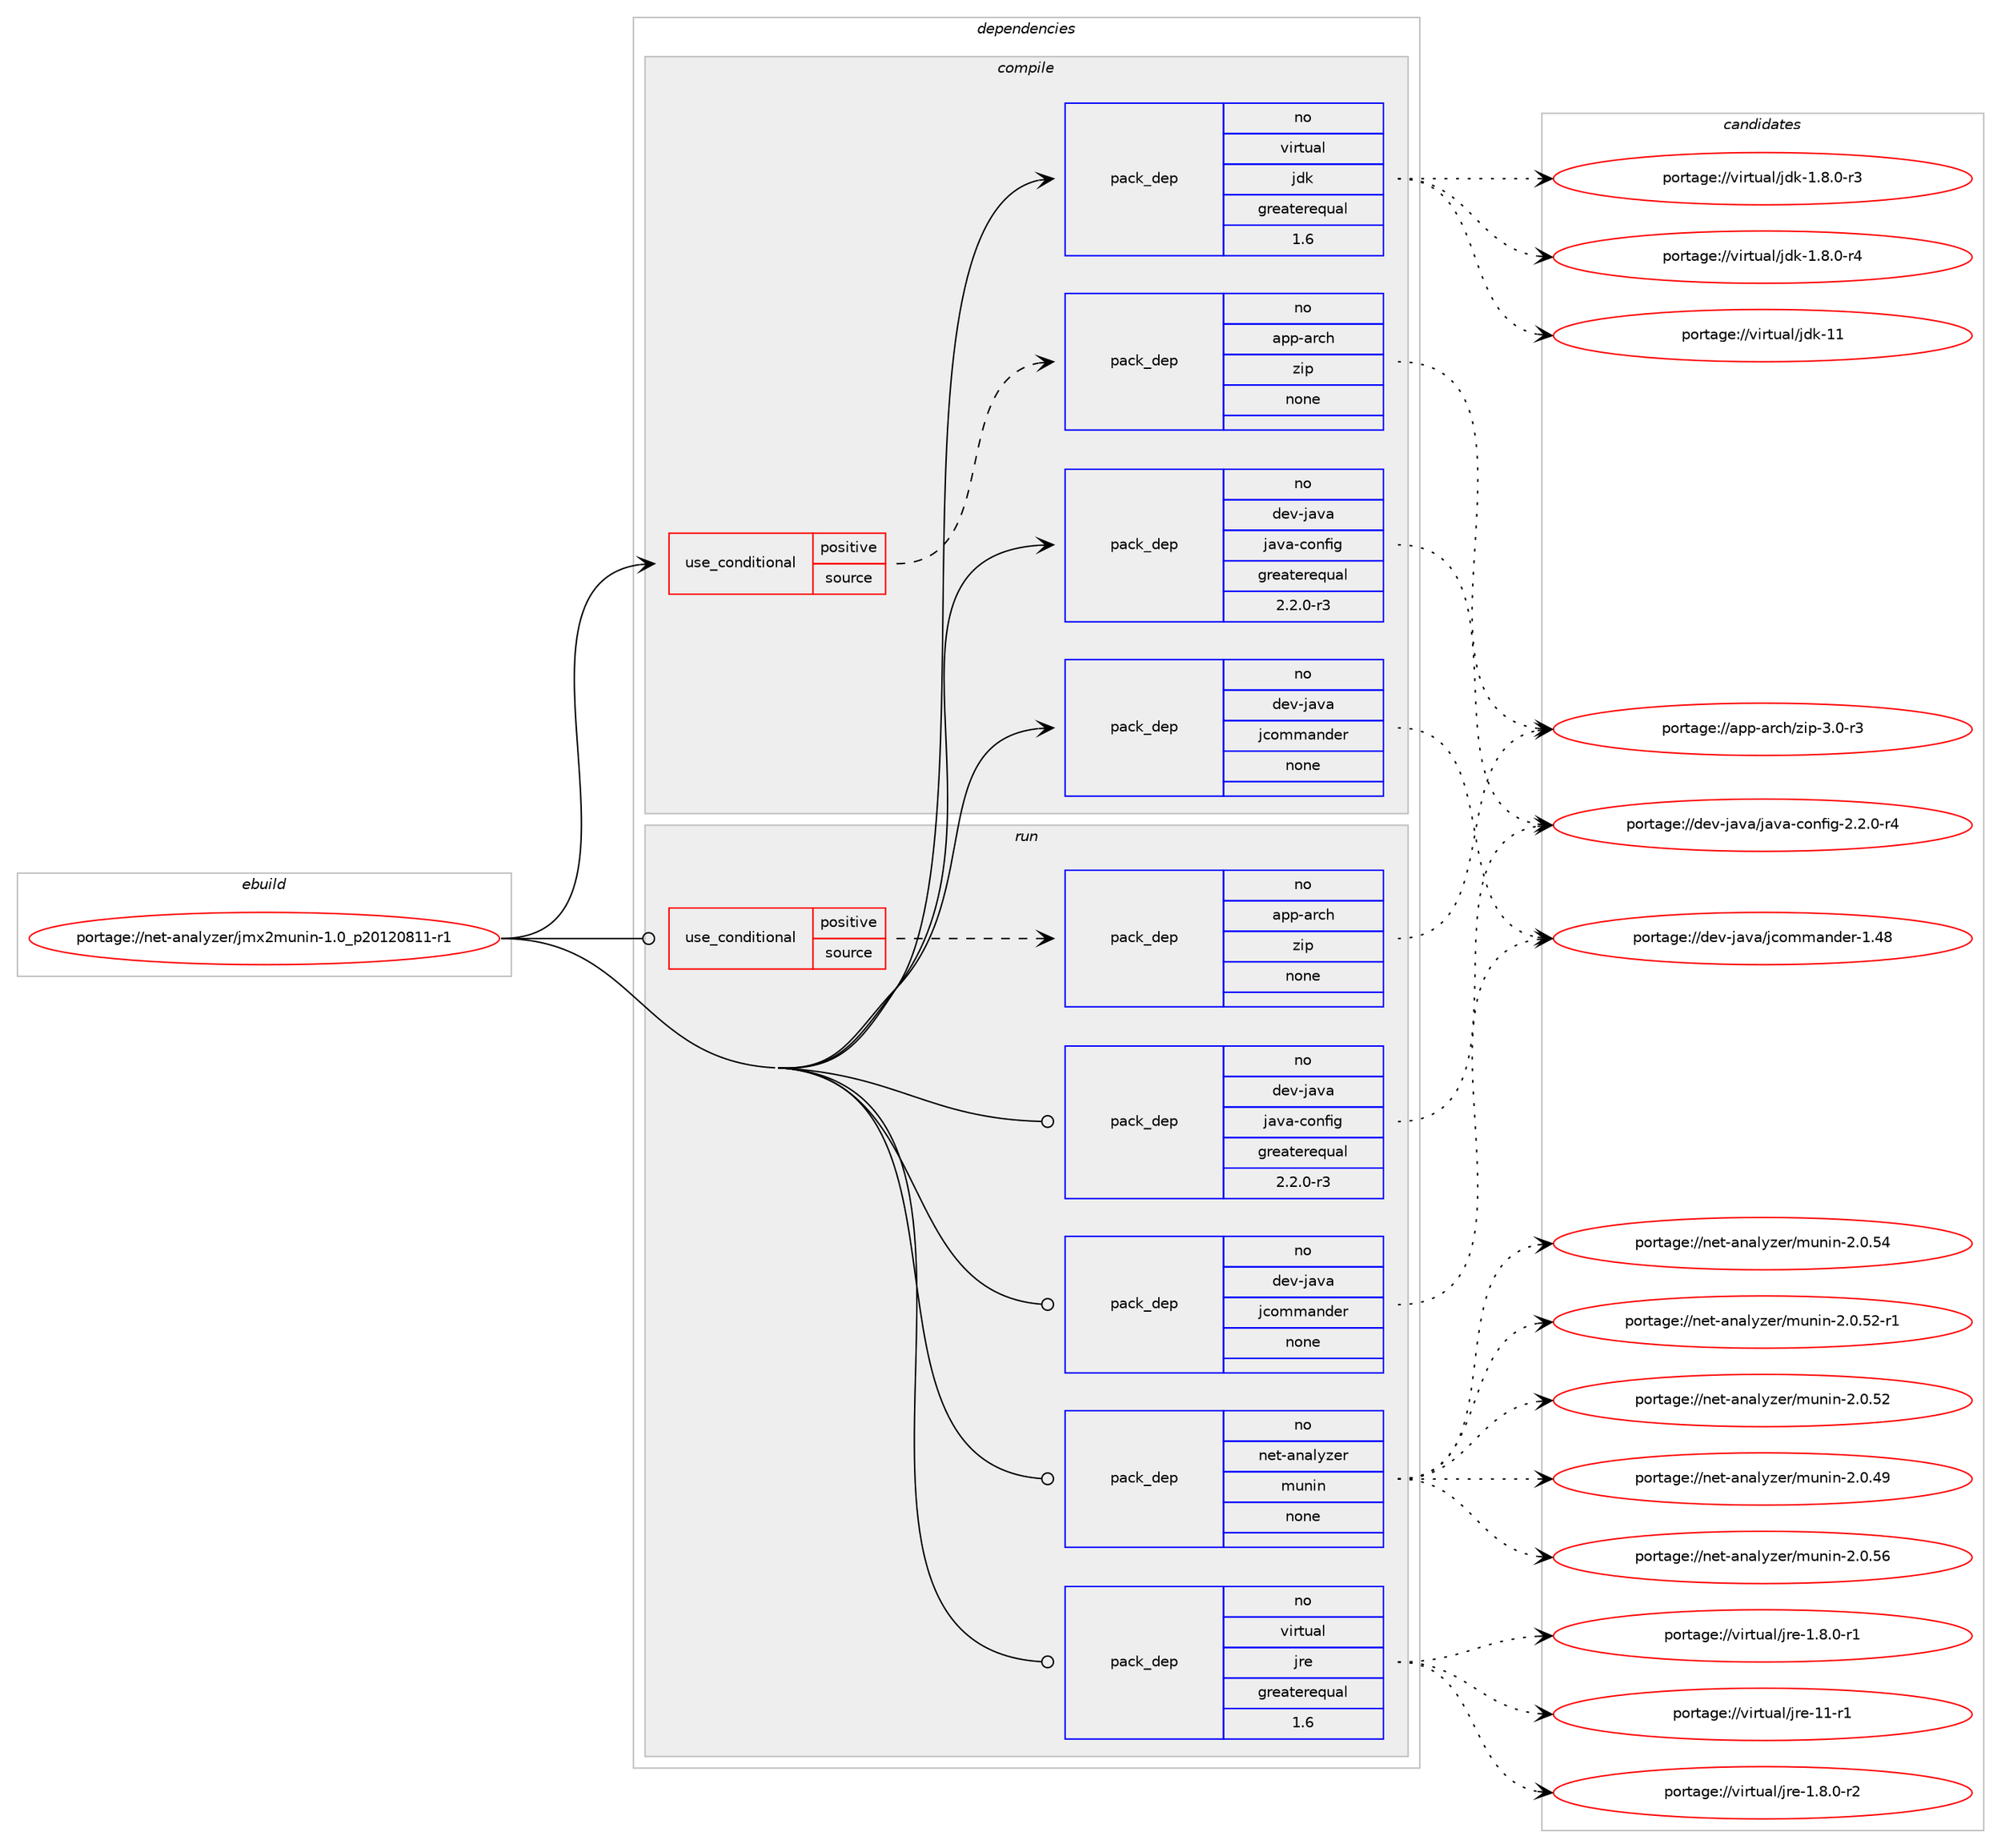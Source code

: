 digraph prolog {

# *************
# Graph options
# *************

newrank=true;
concentrate=true;
compound=true;
graph [rankdir=LR,fontname=Helvetica,fontsize=10,ranksep=1.5];#, ranksep=2.5, nodesep=0.2];
edge  [arrowhead=vee];
node  [fontname=Helvetica,fontsize=10];

# **********
# The ebuild
# **********

subgraph cluster_leftcol {
color=gray;
rank=same;
label=<<i>ebuild</i>>;
id [label="portage://net-analyzer/jmx2munin-1.0_p20120811-r1", color=red, width=4, href="../net-analyzer/jmx2munin-1.0_p20120811-r1.svg"];
}

# ****************
# The dependencies
# ****************

subgraph cluster_midcol {
color=gray;
label=<<i>dependencies</i>>;
subgraph cluster_compile {
fillcolor="#eeeeee";
style=filled;
label=<<i>compile</i>>;
subgraph cond36890 {
dependency163558 [label=<<TABLE BORDER="0" CELLBORDER="1" CELLSPACING="0" CELLPADDING="4"><TR><TD ROWSPAN="3" CELLPADDING="10">use_conditional</TD></TR><TR><TD>positive</TD></TR><TR><TD>source</TD></TR></TABLE>>, shape=none, color=red];
subgraph pack124035 {
dependency163559 [label=<<TABLE BORDER="0" CELLBORDER="1" CELLSPACING="0" CELLPADDING="4" WIDTH="220"><TR><TD ROWSPAN="6" CELLPADDING="30">pack_dep</TD></TR><TR><TD WIDTH="110">no</TD></TR><TR><TD>app-arch</TD></TR><TR><TD>zip</TD></TR><TR><TD>none</TD></TR><TR><TD></TD></TR></TABLE>>, shape=none, color=blue];
}
dependency163558:e -> dependency163559:w [weight=20,style="dashed",arrowhead="vee"];
}
id:e -> dependency163558:w [weight=20,style="solid",arrowhead="vee"];
subgraph pack124036 {
dependency163560 [label=<<TABLE BORDER="0" CELLBORDER="1" CELLSPACING="0" CELLPADDING="4" WIDTH="220"><TR><TD ROWSPAN="6" CELLPADDING="30">pack_dep</TD></TR><TR><TD WIDTH="110">no</TD></TR><TR><TD>dev-java</TD></TR><TR><TD>java-config</TD></TR><TR><TD>greaterequal</TD></TR><TR><TD>2.2.0-r3</TD></TR></TABLE>>, shape=none, color=blue];
}
id:e -> dependency163560:w [weight=20,style="solid",arrowhead="vee"];
subgraph pack124037 {
dependency163561 [label=<<TABLE BORDER="0" CELLBORDER="1" CELLSPACING="0" CELLPADDING="4" WIDTH="220"><TR><TD ROWSPAN="6" CELLPADDING="30">pack_dep</TD></TR><TR><TD WIDTH="110">no</TD></TR><TR><TD>dev-java</TD></TR><TR><TD>jcommander</TD></TR><TR><TD>none</TD></TR><TR><TD></TD></TR></TABLE>>, shape=none, color=blue];
}
id:e -> dependency163561:w [weight=20,style="solid",arrowhead="vee"];
subgraph pack124038 {
dependency163562 [label=<<TABLE BORDER="0" CELLBORDER="1" CELLSPACING="0" CELLPADDING="4" WIDTH="220"><TR><TD ROWSPAN="6" CELLPADDING="30">pack_dep</TD></TR><TR><TD WIDTH="110">no</TD></TR><TR><TD>virtual</TD></TR><TR><TD>jdk</TD></TR><TR><TD>greaterequal</TD></TR><TR><TD>1.6</TD></TR></TABLE>>, shape=none, color=blue];
}
id:e -> dependency163562:w [weight=20,style="solid",arrowhead="vee"];
}
subgraph cluster_compileandrun {
fillcolor="#eeeeee";
style=filled;
label=<<i>compile and run</i>>;
}
subgraph cluster_run {
fillcolor="#eeeeee";
style=filled;
label=<<i>run</i>>;
subgraph cond36891 {
dependency163563 [label=<<TABLE BORDER="0" CELLBORDER="1" CELLSPACING="0" CELLPADDING="4"><TR><TD ROWSPAN="3" CELLPADDING="10">use_conditional</TD></TR><TR><TD>positive</TD></TR><TR><TD>source</TD></TR></TABLE>>, shape=none, color=red];
subgraph pack124039 {
dependency163564 [label=<<TABLE BORDER="0" CELLBORDER="1" CELLSPACING="0" CELLPADDING="4" WIDTH="220"><TR><TD ROWSPAN="6" CELLPADDING="30">pack_dep</TD></TR><TR><TD WIDTH="110">no</TD></TR><TR><TD>app-arch</TD></TR><TR><TD>zip</TD></TR><TR><TD>none</TD></TR><TR><TD></TD></TR></TABLE>>, shape=none, color=blue];
}
dependency163563:e -> dependency163564:w [weight=20,style="dashed",arrowhead="vee"];
}
id:e -> dependency163563:w [weight=20,style="solid",arrowhead="odot"];
subgraph pack124040 {
dependency163565 [label=<<TABLE BORDER="0" CELLBORDER="1" CELLSPACING="0" CELLPADDING="4" WIDTH="220"><TR><TD ROWSPAN="6" CELLPADDING="30">pack_dep</TD></TR><TR><TD WIDTH="110">no</TD></TR><TR><TD>dev-java</TD></TR><TR><TD>java-config</TD></TR><TR><TD>greaterequal</TD></TR><TR><TD>2.2.0-r3</TD></TR></TABLE>>, shape=none, color=blue];
}
id:e -> dependency163565:w [weight=20,style="solid",arrowhead="odot"];
subgraph pack124041 {
dependency163566 [label=<<TABLE BORDER="0" CELLBORDER="1" CELLSPACING="0" CELLPADDING="4" WIDTH="220"><TR><TD ROWSPAN="6" CELLPADDING="30">pack_dep</TD></TR><TR><TD WIDTH="110">no</TD></TR><TR><TD>dev-java</TD></TR><TR><TD>jcommander</TD></TR><TR><TD>none</TD></TR><TR><TD></TD></TR></TABLE>>, shape=none, color=blue];
}
id:e -> dependency163566:w [weight=20,style="solid",arrowhead="odot"];
subgraph pack124042 {
dependency163567 [label=<<TABLE BORDER="0" CELLBORDER="1" CELLSPACING="0" CELLPADDING="4" WIDTH="220"><TR><TD ROWSPAN="6" CELLPADDING="30">pack_dep</TD></TR><TR><TD WIDTH="110">no</TD></TR><TR><TD>net-analyzer</TD></TR><TR><TD>munin</TD></TR><TR><TD>none</TD></TR><TR><TD></TD></TR></TABLE>>, shape=none, color=blue];
}
id:e -> dependency163567:w [weight=20,style="solid",arrowhead="odot"];
subgraph pack124043 {
dependency163568 [label=<<TABLE BORDER="0" CELLBORDER="1" CELLSPACING="0" CELLPADDING="4" WIDTH="220"><TR><TD ROWSPAN="6" CELLPADDING="30">pack_dep</TD></TR><TR><TD WIDTH="110">no</TD></TR><TR><TD>virtual</TD></TR><TR><TD>jre</TD></TR><TR><TD>greaterequal</TD></TR><TR><TD>1.6</TD></TR></TABLE>>, shape=none, color=blue];
}
id:e -> dependency163568:w [weight=20,style="solid",arrowhead="odot"];
}
}

# **************
# The candidates
# **************

subgraph cluster_choices {
rank=same;
color=gray;
label=<<i>candidates</i>>;

subgraph choice124035 {
color=black;
nodesep=1;
choice9711211245971149910447122105112455146484511451 [label="portage://app-arch/zip-3.0-r3", color=red, width=4,href="../app-arch/zip-3.0-r3.svg"];
dependency163559:e -> choice9711211245971149910447122105112455146484511451:w [style=dotted,weight="100"];
}
subgraph choice124036 {
color=black;
nodesep=1;
choice10010111845106971189747106971189745991111101021051034550465046484511452 [label="portage://dev-java/java-config-2.2.0-r4", color=red, width=4,href="../dev-java/java-config-2.2.0-r4.svg"];
dependency163560:e -> choice10010111845106971189747106971189745991111101021051034550465046484511452:w [style=dotted,weight="100"];
}
subgraph choice124037 {
color=black;
nodesep=1;
choice1001011184510697118974710699111109109971101001011144549465256 [label="portage://dev-java/jcommander-1.48", color=red, width=4,href="../dev-java/jcommander-1.48.svg"];
dependency163561:e -> choice1001011184510697118974710699111109109971101001011144549465256:w [style=dotted,weight="100"];
}
subgraph choice124038 {
color=black;
nodesep=1;
choice1181051141161179710847106100107454949 [label="portage://virtual/jdk-11", color=red, width=4,href="../virtual/jdk-11.svg"];
choice11810511411611797108471061001074549465646484511452 [label="portage://virtual/jdk-1.8.0-r4", color=red, width=4,href="../virtual/jdk-1.8.0-r4.svg"];
choice11810511411611797108471061001074549465646484511451 [label="portage://virtual/jdk-1.8.0-r3", color=red, width=4,href="../virtual/jdk-1.8.0-r3.svg"];
dependency163562:e -> choice1181051141161179710847106100107454949:w [style=dotted,weight="100"];
dependency163562:e -> choice11810511411611797108471061001074549465646484511452:w [style=dotted,weight="100"];
dependency163562:e -> choice11810511411611797108471061001074549465646484511451:w [style=dotted,weight="100"];
}
subgraph choice124039 {
color=black;
nodesep=1;
choice9711211245971149910447122105112455146484511451 [label="portage://app-arch/zip-3.0-r3", color=red, width=4,href="../app-arch/zip-3.0-r3.svg"];
dependency163564:e -> choice9711211245971149910447122105112455146484511451:w [style=dotted,weight="100"];
}
subgraph choice124040 {
color=black;
nodesep=1;
choice10010111845106971189747106971189745991111101021051034550465046484511452 [label="portage://dev-java/java-config-2.2.0-r4", color=red, width=4,href="../dev-java/java-config-2.2.0-r4.svg"];
dependency163565:e -> choice10010111845106971189747106971189745991111101021051034550465046484511452:w [style=dotted,weight="100"];
}
subgraph choice124041 {
color=black;
nodesep=1;
choice1001011184510697118974710699111109109971101001011144549465256 [label="portage://dev-java/jcommander-1.48", color=red, width=4,href="../dev-java/jcommander-1.48.svg"];
dependency163566:e -> choice1001011184510697118974710699111109109971101001011144549465256:w [style=dotted,weight="100"];
}
subgraph choice124042 {
color=black;
nodesep=1;
choice1101011164597110971081211221011144710911711010511045504648465354 [label="portage://net-analyzer/munin-2.0.56", color=red, width=4,href="../net-analyzer/munin-2.0.56.svg"];
choice1101011164597110971081211221011144710911711010511045504648465352 [label="portage://net-analyzer/munin-2.0.54", color=red, width=4,href="../net-analyzer/munin-2.0.54.svg"];
choice11010111645971109710812112210111447109117110105110455046484653504511449 [label="portage://net-analyzer/munin-2.0.52-r1", color=red, width=4,href="../net-analyzer/munin-2.0.52-r1.svg"];
choice1101011164597110971081211221011144710911711010511045504648465350 [label="portage://net-analyzer/munin-2.0.52", color=red, width=4,href="../net-analyzer/munin-2.0.52.svg"];
choice1101011164597110971081211221011144710911711010511045504648465257 [label="portage://net-analyzer/munin-2.0.49", color=red, width=4,href="../net-analyzer/munin-2.0.49.svg"];
dependency163567:e -> choice1101011164597110971081211221011144710911711010511045504648465354:w [style=dotted,weight="100"];
dependency163567:e -> choice1101011164597110971081211221011144710911711010511045504648465352:w [style=dotted,weight="100"];
dependency163567:e -> choice11010111645971109710812112210111447109117110105110455046484653504511449:w [style=dotted,weight="100"];
dependency163567:e -> choice1101011164597110971081211221011144710911711010511045504648465350:w [style=dotted,weight="100"];
dependency163567:e -> choice1101011164597110971081211221011144710911711010511045504648465257:w [style=dotted,weight="100"];
}
subgraph choice124043 {
color=black;
nodesep=1;
choice11810511411611797108471061141014549494511449 [label="portage://virtual/jre-11-r1", color=red, width=4,href="../virtual/jre-11-r1.svg"];
choice11810511411611797108471061141014549465646484511450 [label="portage://virtual/jre-1.8.0-r2", color=red, width=4,href="../virtual/jre-1.8.0-r2.svg"];
choice11810511411611797108471061141014549465646484511449 [label="portage://virtual/jre-1.8.0-r1", color=red, width=4,href="../virtual/jre-1.8.0-r1.svg"];
dependency163568:e -> choice11810511411611797108471061141014549494511449:w [style=dotted,weight="100"];
dependency163568:e -> choice11810511411611797108471061141014549465646484511450:w [style=dotted,weight="100"];
dependency163568:e -> choice11810511411611797108471061141014549465646484511449:w [style=dotted,weight="100"];
}
}

}
